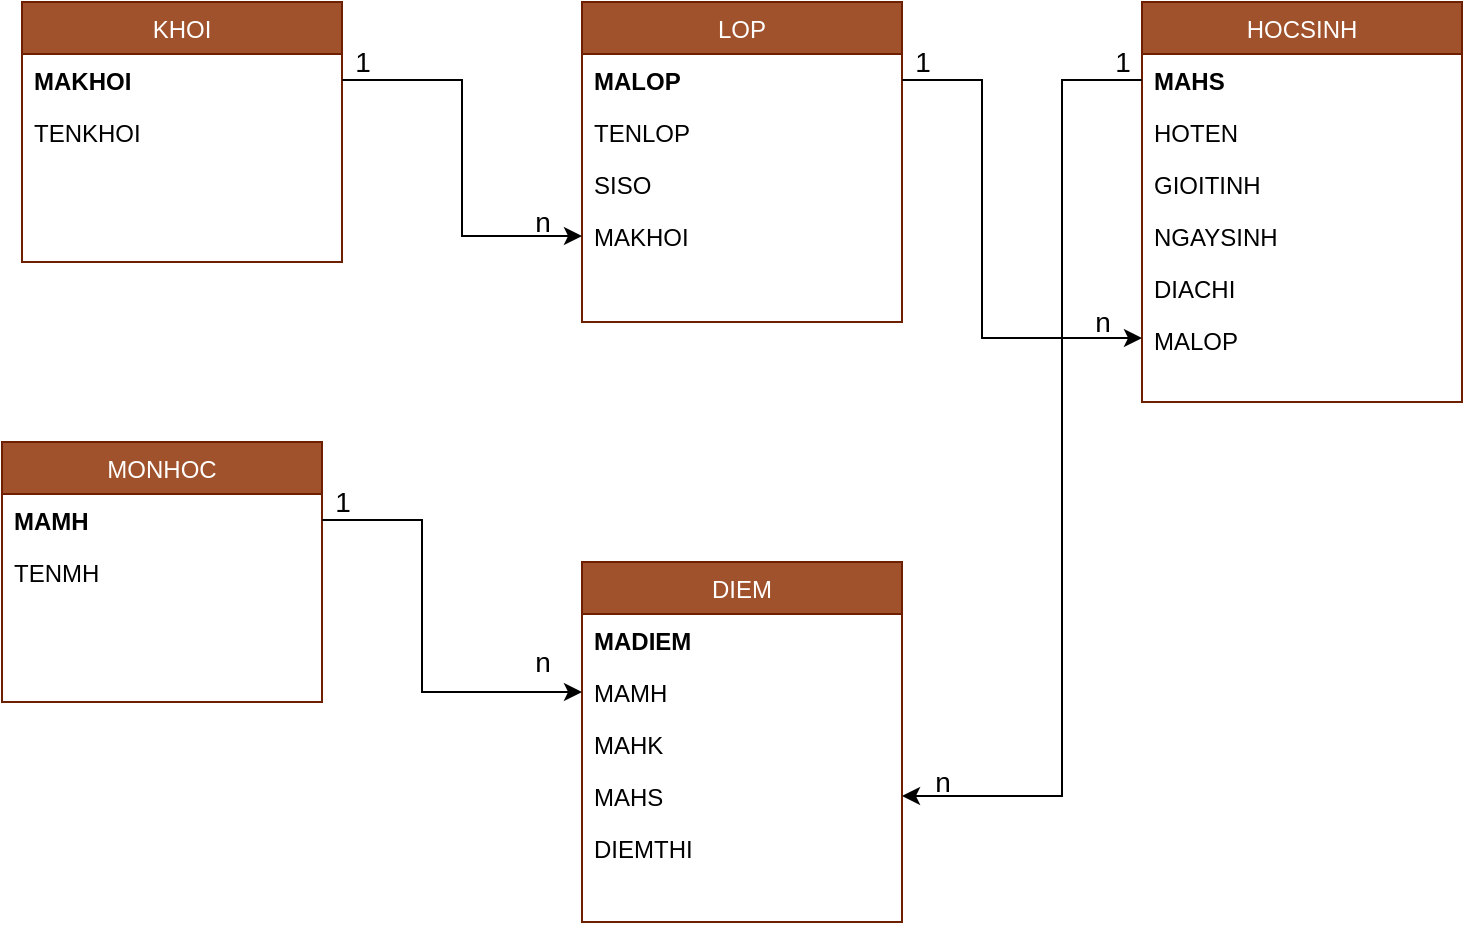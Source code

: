 <mxfile version="14.9.2" type="github">
  <diagram id="C5RBs43oDa-KdzZeNtuy" name="Page-1">
    <mxGraphModel dx="868" dy="450" grid="1" gridSize="10" guides="1" tooltips="1" connect="1" arrows="1" fold="1" page="1" pageScale="1" pageWidth="827" pageHeight="1169" math="0" shadow="0">
      <root>
        <mxCell id="WIyWlLk6GJQsqaUBKTNV-0" />
        <mxCell id="WIyWlLk6GJQsqaUBKTNV-1" parent="WIyWlLk6GJQsqaUBKTNV-0" />
        <mxCell id="zkfFHV4jXpPFQw0GAbJ--6" value="HOCSINH" style="swimlane;fontStyle=0;align=center;verticalAlign=top;childLayout=stackLayout;horizontal=1;startSize=26;horizontalStack=0;resizeParent=1;resizeLast=0;collapsible=1;marginBottom=0;rounded=0;shadow=0;strokeWidth=1;fillColor=#a0522d;strokeColor=#6D1F00;fontColor=#ffffff;" parent="WIyWlLk6GJQsqaUBKTNV-1" vertex="1">
          <mxGeometry x="640" y="160" width="160" height="200" as="geometry">
            <mxRectangle x="130" y="240" width="160" height="26" as="alternateBounds" />
          </mxGeometry>
        </mxCell>
        <mxCell id="zkfFHV4jXpPFQw0GAbJ--7" value="MAHS" style="text;align=left;verticalAlign=top;spacingLeft=4;spacingRight=4;overflow=hidden;rotatable=0;points=[[0,0.5],[1,0.5]];portConstraint=eastwest;fontStyle=1" parent="zkfFHV4jXpPFQw0GAbJ--6" vertex="1">
          <mxGeometry y="26" width="160" height="26" as="geometry" />
        </mxCell>
        <mxCell id="zkfFHV4jXpPFQw0GAbJ--8" value="HOTEN&#xa;" style="text;align=left;verticalAlign=top;spacingLeft=4;spacingRight=4;overflow=hidden;rotatable=0;points=[[0,0.5],[1,0.5]];portConstraint=eastwest;rounded=0;shadow=0;html=0;" parent="zkfFHV4jXpPFQw0GAbJ--6" vertex="1">
          <mxGeometry y="52" width="160" height="26" as="geometry" />
        </mxCell>
        <mxCell id="dQb28hrgcHQfAEs0m9Sr-2" value="GIOITINH" style="text;align=left;verticalAlign=top;spacingLeft=4;spacingRight=4;overflow=hidden;rotatable=0;points=[[0,0.5],[1,0.5]];portConstraint=eastwest;rounded=0;shadow=0;html=0;" parent="zkfFHV4jXpPFQw0GAbJ--6" vertex="1">
          <mxGeometry y="78" width="160" height="26" as="geometry" />
        </mxCell>
        <mxCell id="dQb28hrgcHQfAEs0m9Sr-3" value="NGAYSINH" style="text;align=left;verticalAlign=top;spacingLeft=4;spacingRight=4;overflow=hidden;rotatable=0;points=[[0,0.5],[1,0.5]];portConstraint=eastwest;rounded=0;shadow=0;html=0;" parent="zkfFHV4jXpPFQw0GAbJ--6" vertex="1">
          <mxGeometry y="104" width="160" height="26" as="geometry" />
        </mxCell>
        <mxCell id="dQb28hrgcHQfAEs0m9Sr-4" value="DIACHI" style="text;align=left;verticalAlign=top;spacingLeft=4;spacingRight=4;overflow=hidden;rotatable=0;points=[[0,0.5],[1,0.5]];portConstraint=eastwest;rounded=0;shadow=0;html=0;" parent="zkfFHV4jXpPFQw0GAbJ--6" vertex="1">
          <mxGeometry y="130" width="160" height="26" as="geometry" />
        </mxCell>
        <mxCell id="dQb28hrgcHQfAEs0m9Sr-5" value="MALOP" style="text;align=left;verticalAlign=top;spacingLeft=4;spacingRight=4;overflow=hidden;rotatable=0;points=[[0,0.5],[1,0.5]];portConstraint=eastwest;rounded=0;shadow=0;html=0;" parent="zkfFHV4jXpPFQw0GAbJ--6" vertex="1">
          <mxGeometry y="156" width="160" height="24" as="geometry" />
        </mxCell>
        <mxCell id="zkfFHV4jXpPFQw0GAbJ--17" value="DIEM" style="swimlane;fontStyle=0;align=center;verticalAlign=top;childLayout=stackLayout;horizontal=1;startSize=26;horizontalStack=0;resizeParent=1;resizeLast=0;collapsible=1;marginBottom=0;rounded=0;shadow=0;strokeWidth=1;fillColor=#a0522d;strokeColor=#6D1F00;fontColor=#ffffff;" parent="WIyWlLk6GJQsqaUBKTNV-1" vertex="1">
          <mxGeometry x="360" y="440" width="160" height="180" as="geometry">
            <mxRectangle x="550" y="140" width="160" height="26" as="alternateBounds" />
          </mxGeometry>
        </mxCell>
        <mxCell id="zkfFHV4jXpPFQw0GAbJ--18" value="MADIEM" style="text;align=left;verticalAlign=top;spacingLeft=4;spacingRight=4;overflow=hidden;rotatable=0;points=[[0,0.5],[1,0.5]];portConstraint=eastwest;fontStyle=1" parent="zkfFHV4jXpPFQw0GAbJ--17" vertex="1">
          <mxGeometry y="26" width="160" height="26" as="geometry" />
        </mxCell>
        <mxCell id="zkfFHV4jXpPFQw0GAbJ--19" value="MAMH" style="text;align=left;verticalAlign=top;spacingLeft=4;spacingRight=4;overflow=hidden;rotatable=0;points=[[0,0.5],[1,0.5]];portConstraint=eastwest;rounded=0;shadow=0;html=0;" parent="zkfFHV4jXpPFQw0GAbJ--17" vertex="1">
          <mxGeometry y="52" width="160" height="26" as="geometry" />
        </mxCell>
        <mxCell id="zkfFHV4jXpPFQw0GAbJ--20" value="MAHK" style="text;align=left;verticalAlign=top;spacingLeft=4;spacingRight=4;overflow=hidden;rotatable=0;points=[[0,0.5],[1,0.5]];portConstraint=eastwest;rounded=0;shadow=0;html=0;" parent="zkfFHV4jXpPFQw0GAbJ--17" vertex="1">
          <mxGeometry y="78" width="160" height="26" as="geometry" />
        </mxCell>
        <mxCell id="zkfFHV4jXpPFQw0GAbJ--21" value="MAHS" style="text;align=left;verticalAlign=top;spacingLeft=4;spacingRight=4;overflow=hidden;rotatable=0;points=[[0,0.5],[1,0.5]];portConstraint=eastwest;rounded=0;shadow=0;html=0;" parent="zkfFHV4jXpPFQw0GAbJ--17" vertex="1">
          <mxGeometry y="104" width="160" height="26" as="geometry" />
        </mxCell>
        <mxCell id="qH4t8IPwwAxoFYMwvziF-0" value="DIEMTHI" style="text;align=left;verticalAlign=top;spacingLeft=4;spacingRight=4;overflow=hidden;rotatable=0;points=[[0,0.5],[1,0.5]];portConstraint=eastwest;rounded=0;shadow=0;html=0;" parent="zkfFHV4jXpPFQw0GAbJ--17" vertex="1">
          <mxGeometry y="130" width="160" height="26" as="geometry" />
        </mxCell>
        <mxCell id="dQb28hrgcHQfAEs0m9Sr-8" value="LOP" style="swimlane;fontStyle=0;align=center;verticalAlign=top;childLayout=stackLayout;horizontal=1;startSize=26;horizontalStack=0;resizeParent=1;resizeLast=0;collapsible=1;marginBottom=0;rounded=0;shadow=0;strokeWidth=1;fillColor=#a0522d;strokeColor=#6D1F00;fontColor=#ffffff;" parent="WIyWlLk6GJQsqaUBKTNV-1" vertex="1">
          <mxGeometry x="360" y="160" width="160" height="160" as="geometry">
            <mxRectangle x="550" y="140" width="160" height="26" as="alternateBounds" />
          </mxGeometry>
        </mxCell>
        <mxCell id="dQb28hrgcHQfAEs0m9Sr-9" value="MALOP" style="text;align=left;verticalAlign=top;spacingLeft=4;spacingRight=4;overflow=hidden;rotatable=0;points=[[0,0.5],[1,0.5]];portConstraint=eastwest;fontStyle=1" parent="dQb28hrgcHQfAEs0m9Sr-8" vertex="1">
          <mxGeometry y="26" width="160" height="26" as="geometry" />
        </mxCell>
        <mxCell id="dQb28hrgcHQfAEs0m9Sr-10" value="TENLOP" style="text;align=left;verticalAlign=top;spacingLeft=4;spacingRight=4;overflow=hidden;rotatable=0;points=[[0,0.5],[1,0.5]];portConstraint=eastwest;rounded=0;shadow=0;html=0;" parent="dQb28hrgcHQfAEs0m9Sr-8" vertex="1">
          <mxGeometry y="52" width="160" height="26" as="geometry" />
        </mxCell>
        <mxCell id="dQb28hrgcHQfAEs0m9Sr-11" value="SISO" style="text;align=left;verticalAlign=top;spacingLeft=4;spacingRight=4;overflow=hidden;rotatable=0;points=[[0,0.5],[1,0.5]];portConstraint=eastwest;rounded=0;shadow=0;html=0;" parent="dQb28hrgcHQfAEs0m9Sr-8" vertex="1">
          <mxGeometry y="78" width="160" height="26" as="geometry" />
        </mxCell>
        <mxCell id="dQb28hrgcHQfAEs0m9Sr-12" value="MAKHOI" style="text;align=left;verticalAlign=top;spacingLeft=4;spacingRight=4;overflow=hidden;rotatable=0;points=[[0,0.5],[1,0.5]];portConstraint=eastwest;rounded=0;shadow=0;html=0;" parent="dQb28hrgcHQfAEs0m9Sr-8" vertex="1">
          <mxGeometry y="104" width="160" height="26" as="geometry" />
        </mxCell>
        <mxCell id="dQb28hrgcHQfAEs0m9Sr-13" value="KHOI" style="swimlane;fontStyle=0;align=center;verticalAlign=top;childLayout=stackLayout;horizontal=1;startSize=26;horizontalStack=0;resizeParent=1;resizeLast=0;collapsible=1;marginBottom=0;rounded=0;shadow=0;strokeWidth=1;fillColor=#a0522d;strokeColor=#6D1F00;fontColor=#ffffff;" parent="WIyWlLk6GJQsqaUBKTNV-1" vertex="1">
          <mxGeometry x="80" y="160" width="160" height="130" as="geometry">
            <mxRectangle x="550" y="140" width="160" height="26" as="alternateBounds" />
          </mxGeometry>
        </mxCell>
        <mxCell id="dQb28hrgcHQfAEs0m9Sr-14" value="MAKHOI" style="text;align=left;verticalAlign=top;spacingLeft=4;spacingRight=4;overflow=hidden;rotatable=0;points=[[0,0.5],[1,0.5]];portConstraint=eastwest;fontStyle=1" parent="dQb28hrgcHQfAEs0m9Sr-13" vertex="1">
          <mxGeometry y="26" width="160" height="26" as="geometry" />
        </mxCell>
        <mxCell id="dQb28hrgcHQfAEs0m9Sr-15" value="TENKHOI" style="text;align=left;verticalAlign=top;spacingLeft=4;spacingRight=4;overflow=hidden;rotatable=0;points=[[0,0.5],[1,0.5]];portConstraint=eastwest;rounded=0;shadow=0;html=0;" parent="dQb28hrgcHQfAEs0m9Sr-13" vertex="1">
          <mxGeometry y="52" width="160" height="26" as="geometry" />
        </mxCell>
        <mxCell id="dQb28hrgcHQfAEs0m9Sr-18" value="MONHOC" style="swimlane;fontStyle=0;align=center;verticalAlign=top;childLayout=stackLayout;horizontal=1;startSize=26;horizontalStack=0;resizeParent=1;resizeLast=0;collapsible=1;marginBottom=0;rounded=0;shadow=0;strokeWidth=1;fillColor=#a0522d;strokeColor=#6D1F00;fontColor=#ffffff;" parent="WIyWlLk6GJQsqaUBKTNV-1" vertex="1">
          <mxGeometry x="70" y="380" width="160" height="130" as="geometry">
            <mxRectangle x="550" y="140" width="160" height="26" as="alternateBounds" />
          </mxGeometry>
        </mxCell>
        <mxCell id="dQb28hrgcHQfAEs0m9Sr-19" value="MAMH" style="text;align=left;verticalAlign=top;spacingLeft=4;spacingRight=4;overflow=hidden;rotatable=0;points=[[0,0.5],[1,0.5]];portConstraint=eastwest;fontStyle=1" parent="dQb28hrgcHQfAEs0m9Sr-18" vertex="1">
          <mxGeometry y="26" width="160" height="26" as="geometry" />
        </mxCell>
        <mxCell id="dQb28hrgcHQfAEs0m9Sr-20" value="TENMH" style="text;align=left;verticalAlign=top;spacingLeft=4;spacingRight=4;overflow=hidden;rotatable=0;points=[[0,0.5],[1,0.5]];portConstraint=eastwest;rounded=0;shadow=0;html=0;" parent="dQb28hrgcHQfAEs0m9Sr-18" vertex="1">
          <mxGeometry y="52" width="160" height="26" as="geometry" />
        </mxCell>
        <mxCell id="dQb28hrgcHQfAEs0m9Sr-34" style="edgeStyle=orthogonalEdgeStyle;rounded=0;orthogonalLoop=1;jettySize=auto;html=1;exitX=1;exitY=0.5;exitDx=0;exitDy=0;entryX=0;entryY=0.5;entryDx=0;entryDy=0;" parent="WIyWlLk6GJQsqaUBKTNV-1" source="dQb28hrgcHQfAEs0m9Sr-14" target="dQb28hrgcHQfAEs0m9Sr-12" edge="1">
          <mxGeometry relative="1" as="geometry">
            <mxPoint x="320" y="280" as="targetPoint" />
          </mxGeometry>
        </mxCell>
        <mxCell id="dQb28hrgcHQfAEs0m9Sr-35" value="1" style="text;html=1;align=center;verticalAlign=middle;resizable=0;points=[];autosize=1;strokeColor=none;fontSize=14;" parent="WIyWlLk6GJQsqaUBKTNV-1" vertex="1">
          <mxGeometry x="240" y="180" width="20" height="20" as="geometry" />
        </mxCell>
        <mxCell id="dQb28hrgcHQfAEs0m9Sr-36" value="n" style="text;html=1;align=center;verticalAlign=middle;resizable=0;points=[];autosize=1;strokeColor=none;strokeWidth=1;fontSize=14;" parent="WIyWlLk6GJQsqaUBKTNV-1" vertex="1">
          <mxGeometry x="330" y="260" width="20" height="20" as="geometry" />
        </mxCell>
        <mxCell id="dQb28hrgcHQfAEs0m9Sr-37" style="edgeStyle=orthogonalEdgeStyle;rounded=0;orthogonalLoop=1;jettySize=auto;html=1;exitX=1;exitY=0.5;exitDx=0;exitDy=0;entryX=0;entryY=0.5;entryDx=0;entryDy=0;fontSize=14;" parent="WIyWlLk6GJQsqaUBKTNV-1" source="dQb28hrgcHQfAEs0m9Sr-9" target="dQb28hrgcHQfAEs0m9Sr-5" edge="1">
          <mxGeometry relative="1" as="geometry">
            <Array as="points">
              <mxPoint x="560" y="199" />
              <mxPoint x="560" y="328" />
            </Array>
          </mxGeometry>
        </mxCell>
        <mxCell id="dQb28hrgcHQfAEs0m9Sr-38" value="1" style="text;html=1;align=center;verticalAlign=middle;resizable=0;points=[];autosize=1;strokeColor=none;fontSize=14;" parent="WIyWlLk6GJQsqaUBKTNV-1" vertex="1">
          <mxGeometry x="520" y="180" width="20" height="20" as="geometry" />
        </mxCell>
        <mxCell id="dQb28hrgcHQfAEs0m9Sr-39" value="n" style="text;html=1;align=center;verticalAlign=middle;resizable=0;points=[];autosize=1;strokeColor=none;strokeWidth=1;fontSize=14;" parent="WIyWlLk6GJQsqaUBKTNV-1" vertex="1">
          <mxGeometry x="610" y="310" width="20" height="20" as="geometry" />
        </mxCell>
        <mxCell id="dQb28hrgcHQfAEs0m9Sr-43" value="1" style="text;html=1;align=center;verticalAlign=middle;resizable=0;points=[];autosize=1;strokeColor=none;fontSize=14;" parent="WIyWlLk6GJQsqaUBKTNV-1" vertex="1">
          <mxGeometry x="620" y="180" width="20" height="20" as="geometry" />
        </mxCell>
        <mxCell id="dQb28hrgcHQfAEs0m9Sr-45" value="1" style="text;html=1;align=center;verticalAlign=middle;resizable=0;points=[];autosize=1;strokeColor=none;fontSize=14;" parent="WIyWlLk6GJQsqaUBKTNV-1" vertex="1">
          <mxGeometry x="230" y="400" width="20" height="20" as="geometry" />
        </mxCell>
        <mxCell id="dQb28hrgcHQfAEs0m9Sr-47" value="n" style="text;html=1;align=center;verticalAlign=middle;resizable=0;points=[];autosize=1;strokeColor=none;strokeWidth=1;fontSize=14;" parent="WIyWlLk6GJQsqaUBKTNV-1" vertex="1">
          <mxGeometry x="330" y="480" width="20" height="20" as="geometry" />
        </mxCell>
        <mxCell id="dQb28hrgcHQfAEs0m9Sr-51" value="n" style="text;html=1;align=center;verticalAlign=middle;resizable=0;points=[];autosize=1;strokeColor=none;strokeWidth=1;fontSize=14;" parent="WIyWlLk6GJQsqaUBKTNV-1" vertex="1">
          <mxGeometry x="530" y="540" width="20" height="20" as="geometry" />
        </mxCell>
        <mxCell id="dQb28hrgcHQfAEs0m9Sr-54" style="edgeStyle=orthogonalEdgeStyle;rounded=0;orthogonalLoop=1;jettySize=auto;html=1;exitX=0;exitY=0.5;exitDx=0;exitDy=0;entryX=1;entryY=0.5;entryDx=0;entryDy=0;fontSize=14;spacing=2;" parent="WIyWlLk6GJQsqaUBKTNV-1" source="zkfFHV4jXpPFQw0GAbJ--7" target="zkfFHV4jXpPFQw0GAbJ--21" edge="1">
          <mxGeometry relative="1" as="geometry">
            <Array as="points">
              <mxPoint x="600" y="199" />
              <mxPoint x="600" y="557" />
            </Array>
          </mxGeometry>
        </mxCell>
        <mxCell id="s3oHomFm0lgaWLuYgIUG-0" style="edgeStyle=orthogonalEdgeStyle;rounded=0;orthogonalLoop=1;jettySize=auto;html=1;exitX=1;exitY=0.5;exitDx=0;exitDy=0;entryX=0;entryY=0.5;entryDx=0;entryDy=0;" edge="1" parent="WIyWlLk6GJQsqaUBKTNV-1" source="dQb28hrgcHQfAEs0m9Sr-19" target="zkfFHV4jXpPFQw0GAbJ--19">
          <mxGeometry relative="1" as="geometry">
            <Array as="points">
              <mxPoint x="280" y="419" />
              <mxPoint x="280" y="505" />
            </Array>
          </mxGeometry>
        </mxCell>
      </root>
    </mxGraphModel>
  </diagram>
</mxfile>

